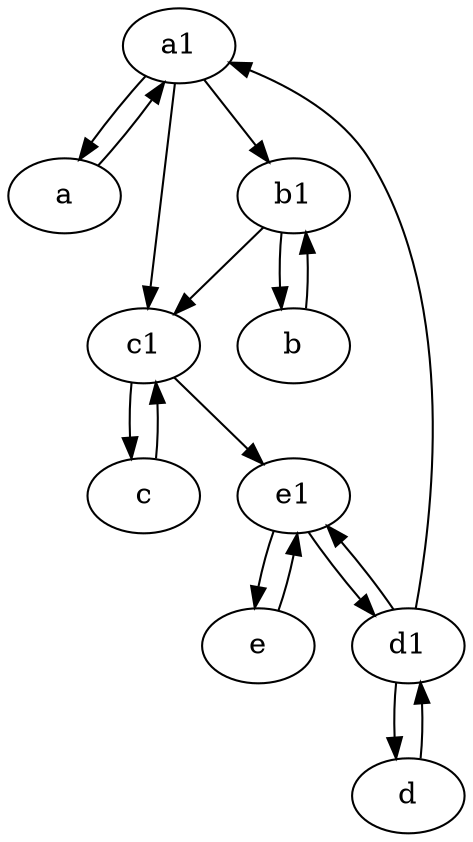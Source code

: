 digraph  {
	a1 [pos="40,15!"];
	a [pos="40,10!"];
	b1 [pos="45,20!"];
	e [pos="30,50!"];
	c [pos="20,10!"];
	d [pos="20,30!"];
	c1 [pos="30,15!"];
	b [pos="50,20!"];
	d1 [pos="25,30!"];
	e1 [pos="25,45!"];
	a1 -> b1;
	c1 -> e1;
	e1 -> d1;
	e -> e1;
	c -> c1;
	a -> a1;
	b1 -> b;
	a1 -> c1;
	b -> b1;
	d1 -> a1;
	e1 -> e;
	a1 -> a;
	c1 -> c;
	d -> d1;
	d1 -> e1;
	d1 -> d;
	b1 -> c1;

	}